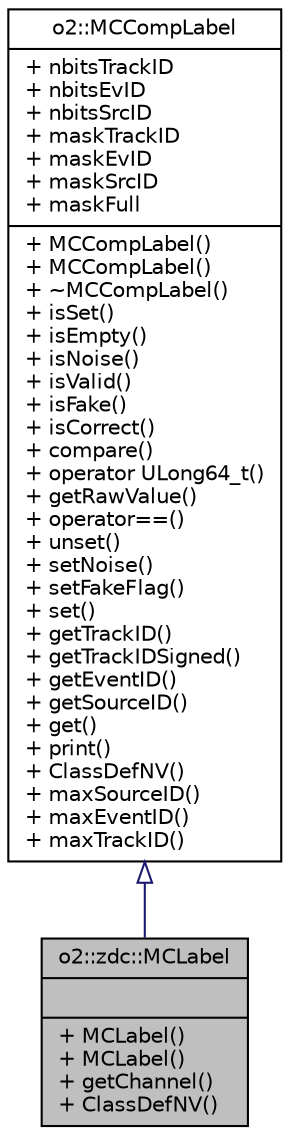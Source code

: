 digraph "o2::zdc::MCLabel"
{
 // INTERACTIVE_SVG=YES
  bgcolor="transparent";
  edge [fontname="Helvetica",fontsize="10",labelfontname="Helvetica",labelfontsize="10"];
  node [fontname="Helvetica",fontsize="10",shape=record];
  Node1 [label="{o2::zdc::MCLabel\n||+ MCLabel()\l+ MCLabel()\l+ getChannel()\l+ ClassDefNV()\l}",height=0.2,width=0.4,color="black", fillcolor="grey75", style="filled", fontcolor="black"];
  Node2 -> Node1 [dir="back",color="midnightblue",fontsize="10",style="solid",arrowtail="onormal",fontname="Helvetica"];
  Node2 [label="{o2::MCCompLabel\n|+ nbitsTrackID\l+ nbitsEvID\l+ nbitsSrcID\l+ maskTrackID\l+ maskEvID\l+ maskSrcID\l+ maskFull\l|+ MCCompLabel()\l+ MCCompLabel()\l+ ~MCCompLabel()\l+ isSet()\l+ isEmpty()\l+ isNoise()\l+ isValid()\l+ isFake()\l+ isCorrect()\l+ compare()\l+ operator ULong64_t()\l+ getRawValue()\l+ operator==()\l+ unset()\l+ setNoise()\l+ setFakeFlag()\l+ set()\l+ getTrackID()\l+ getTrackIDSigned()\l+ getEventID()\l+ getSourceID()\l+ get()\l+ print()\l+ ClassDefNV()\l+ maxSourceID()\l+ maxEventID()\l+ maxTrackID()\l}",height=0.2,width=0.4,color="black",URL="$de/def/classo2_1_1MCCompLabel.html"];
}
